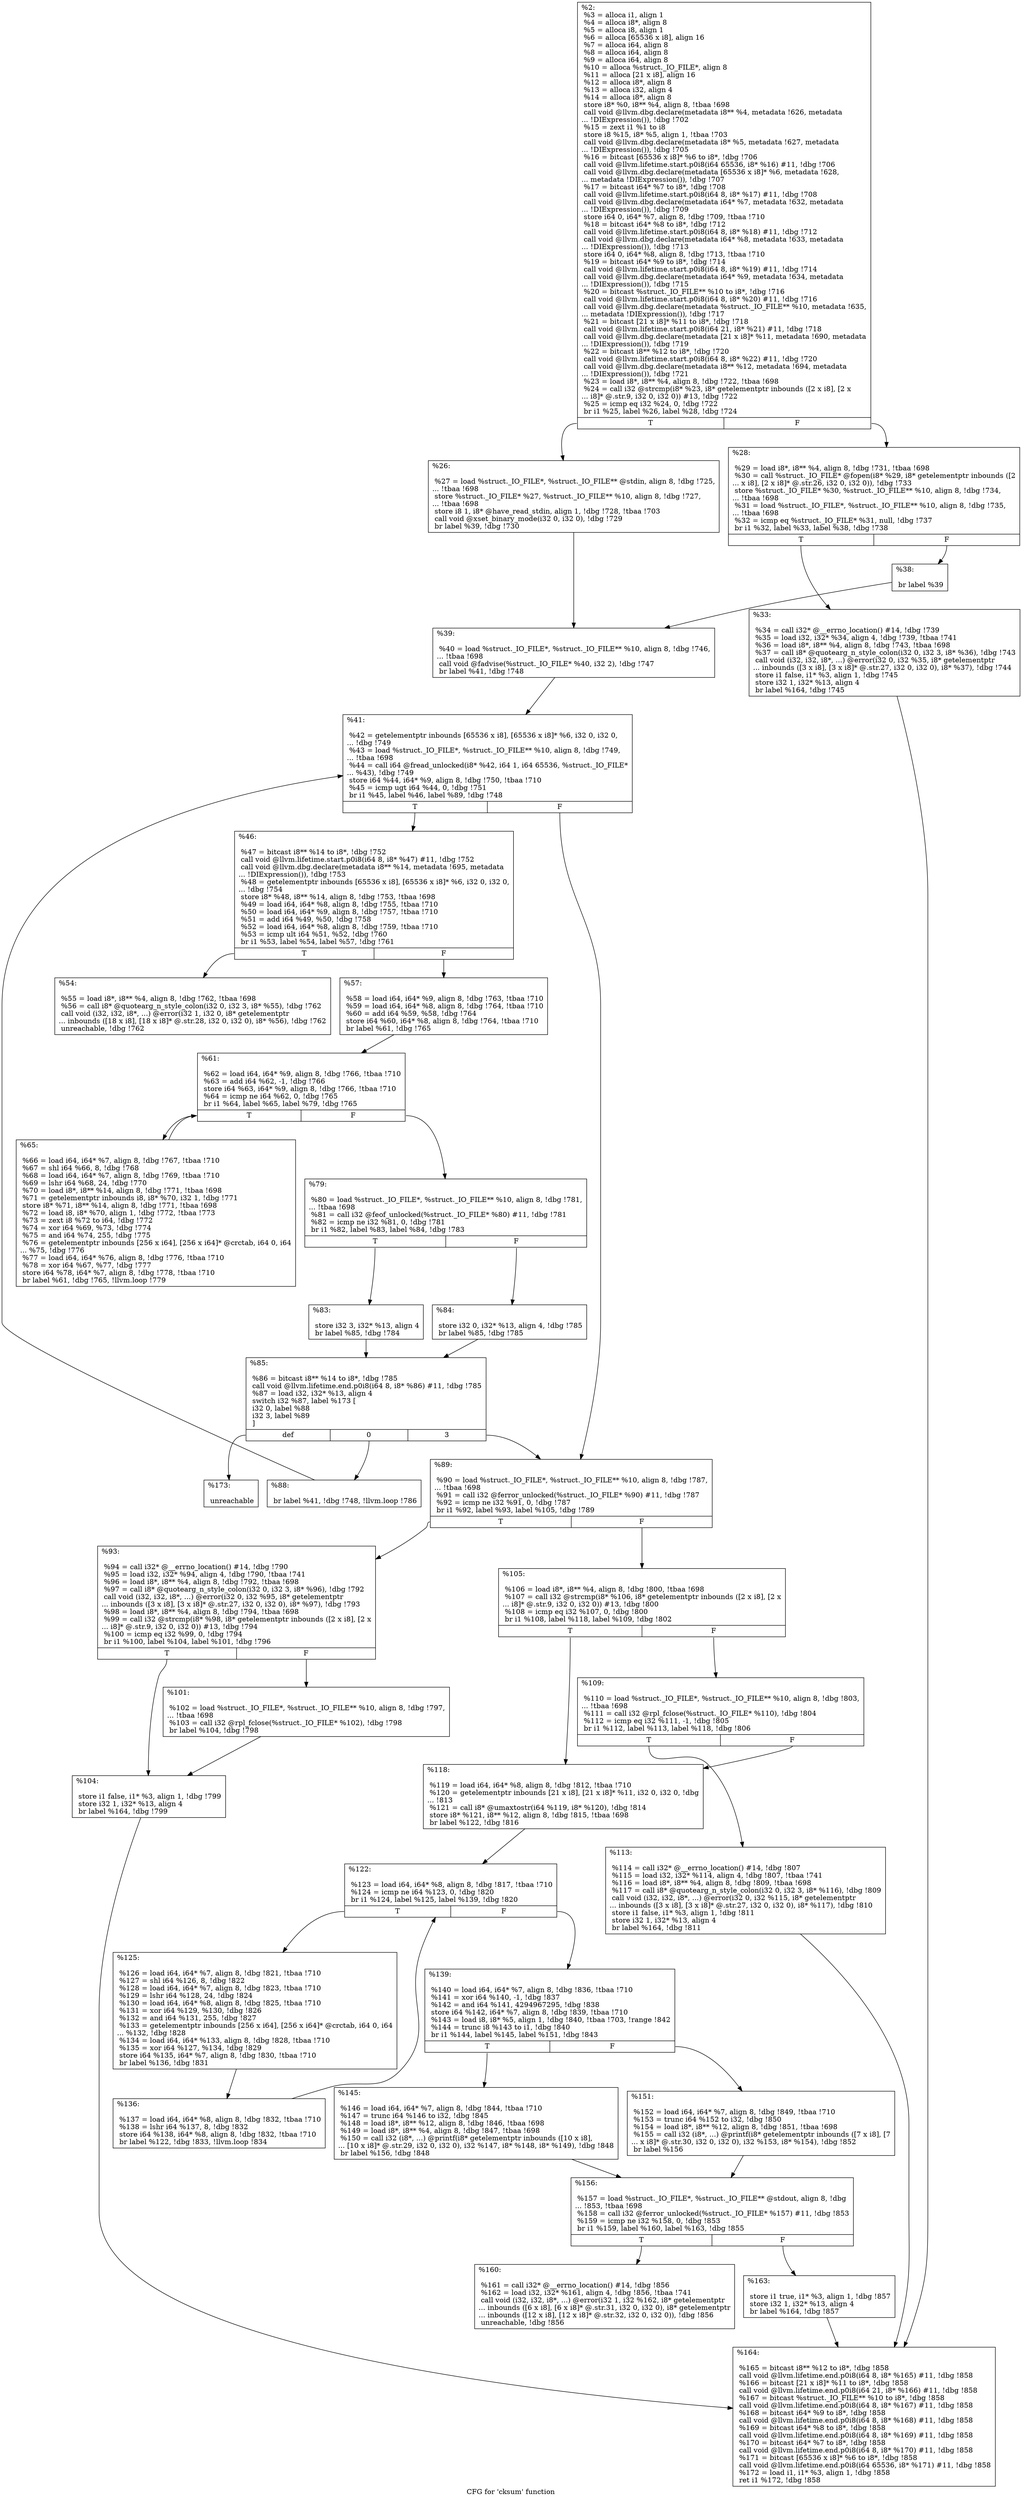 digraph "CFG for 'cksum' function" {
	label="CFG for 'cksum' function";

	Node0x1adf360 [shape=record,label="{%2:\l  %3 = alloca i1, align 1\l  %4 = alloca i8*, align 8\l  %5 = alloca i8, align 1\l  %6 = alloca [65536 x i8], align 16\l  %7 = alloca i64, align 8\l  %8 = alloca i64, align 8\l  %9 = alloca i64, align 8\l  %10 = alloca %struct._IO_FILE*, align 8\l  %11 = alloca [21 x i8], align 16\l  %12 = alloca i8*, align 8\l  %13 = alloca i32, align 4\l  %14 = alloca i8*, align 8\l  store i8* %0, i8** %4, align 8, !tbaa !698\l  call void @llvm.dbg.declare(metadata i8** %4, metadata !626, metadata\l... !DIExpression()), !dbg !702\l  %15 = zext i1 %1 to i8\l  store i8 %15, i8* %5, align 1, !tbaa !703\l  call void @llvm.dbg.declare(metadata i8* %5, metadata !627, metadata\l... !DIExpression()), !dbg !705\l  %16 = bitcast [65536 x i8]* %6 to i8*, !dbg !706\l  call void @llvm.lifetime.start.p0i8(i64 65536, i8* %16) #11, !dbg !706\l  call void @llvm.dbg.declare(metadata [65536 x i8]* %6, metadata !628,\l... metadata !DIExpression()), !dbg !707\l  %17 = bitcast i64* %7 to i8*, !dbg !708\l  call void @llvm.lifetime.start.p0i8(i64 8, i8* %17) #11, !dbg !708\l  call void @llvm.dbg.declare(metadata i64* %7, metadata !632, metadata\l... !DIExpression()), !dbg !709\l  store i64 0, i64* %7, align 8, !dbg !709, !tbaa !710\l  %18 = bitcast i64* %8 to i8*, !dbg !712\l  call void @llvm.lifetime.start.p0i8(i64 8, i8* %18) #11, !dbg !712\l  call void @llvm.dbg.declare(metadata i64* %8, metadata !633, metadata\l... !DIExpression()), !dbg !713\l  store i64 0, i64* %8, align 8, !dbg !713, !tbaa !710\l  %19 = bitcast i64* %9 to i8*, !dbg !714\l  call void @llvm.lifetime.start.p0i8(i64 8, i8* %19) #11, !dbg !714\l  call void @llvm.dbg.declare(metadata i64* %9, metadata !634, metadata\l... !DIExpression()), !dbg !715\l  %20 = bitcast %struct._IO_FILE** %10 to i8*, !dbg !716\l  call void @llvm.lifetime.start.p0i8(i64 8, i8* %20) #11, !dbg !716\l  call void @llvm.dbg.declare(metadata %struct._IO_FILE** %10, metadata !635,\l... metadata !DIExpression()), !dbg !717\l  %21 = bitcast [21 x i8]* %11 to i8*, !dbg !718\l  call void @llvm.lifetime.start.p0i8(i64 21, i8* %21) #11, !dbg !718\l  call void @llvm.dbg.declare(metadata [21 x i8]* %11, metadata !690, metadata\l... !DIExpression()), !dbg !719\l  %22 = bitcast i8** %12 to i8*, !dbg !720\l  call void @llvm.lifetime.start.p0i8(i64 8, i8* %22) #11, !dbg !720\l  call void @llvm.dbg.declare(metadata i8** %12, metadata !694, metadata\l... !DIExpression()), !dbg !721\l  %23 = load i8*, i8** %4, align 8, !dbg !722, !tbaa !698\l  %24 = call i32 @strcmp(i8* %23, i8* getelementptr inbounds ([2 x i8], [2 x\l... i8]* @.str.9, i32 0, i32 0)) #13, !dbg !722\l  %25 = icmp eq i32 %24, 0, !dbg !722\l  br i1 %25, label %26, label %28, !dbg !724\l|{<s0>T|<s1>F}}"];
	Node0x1adf360:s0 -> Node0x1ad7890;
	Node0x1adf360:s1 -> Node0x1ad78e0;
	Node0x1ad7890 [shape=record,label="{%26:\l\l  %27 = load %struct._IO_FILE*, %struct._IO_FILE** @stdin, align 8, !dbg !725,\l... !tbaa !698\l  store %struct._IO_FILE* %27, %struct._IO_FILE** %10, align 8, !dbg !727,\l... !tbaa !698\l  store i8 1, i8* @have_read_stdin, align 1, !dbg !728, !tbaa !703\l  call void @xset_binary_mode(i32 0, i32 0), !dbg !729\l  br label %39, !dbg !730\l}"];
	Node0x1ad7890 -> Node0x1ad79d0;
	Node0x1ad78e0 [shape=record,label="{%28:\l\l  %29 = load i8*, i8** %4, align 8, !dbg !731, !tbaa !698\l  %30 = call %struct._IO_FILE* @fopen(i8* %29, i8* getelementptr inbounds ([2\l... x i8], [2 x i8]* @.str.26, i32 0, i32 0)), !dbg !733\l  store %struct._IO_FILE* %30, %struct._IO_FILE** %10, align 8, !dbg !734,\l... !tbaa !698\l  %31 = load %struct._IO_FILE*, %struct._IO_FILE** %10, align 8, !dbg !735,\l... !tbaa !698\l  %32 = icmp eq %struct._IO_FILE* %31, null, !dbg !737\l  br i1 %32, label %33, label %38, !dbg !738\l|{<s0>T|<s1>F}}"];
	Node0x1ad78e0:s0 -> Node0x1ad7930;
	Node0x1ad78e0:s1 -> Node0x1ad7980;
	Node0x1ad7930 [shape=record,label="{%33:\l\l  %34 = call i32* @__errno_location() #14, !dbg !739\l  %35 = load i32, i32* %34, align 4, !dbg !739, !tbaa !741\l  %36 = load i8*, i8** %4, align 8, !dbg !743, !tbaa !698\l  %37 = call i8* @quotearg_n_style_colon(i32 0, i32 3, i8* %36), !dbg !743\l  call void (i32, i32, i8*, ...) @error(i32 0, i32 %35, i8* getelementptr\l... inbounds ([3 x i8], [3 x i8]* @.str.27, i32 0, i32 0), i8* %37), !dbg !744\l  store i1 false, i1* %3, align 1, !dbg !745\l  store i32 1, i32* %13, align 4\l  br label %164, !dbg !745\l}"];
	Node0x1ad7930 -> Node0x1ad82e0;
	Node0x1ad7980 [shape=record,label="{%38:\l\l  br label %39\l}"];
	Node0x1ad7980 -> Node0x1ad79d0;
	Node0x1ad79d0 [shape=record,label="{%39:\l\l  %40 = load %struct._IO_FILE*, %struct._IO_FILE** %10, align 8, !dbg !746,\l... !tbaa !698\l  call void @fadvise(%struct._IO_FILE* %40, i32 2), !dbg !747\l  br label %41, !dbg !748\l}"];
	Node0x1ad79d0 -> Node0x1ad7a20;
	Node0x1ad7a20 [shape=record,label="{%41:\l\l  %42 = getelementptr inbounds [65536 x i8], [65536 x i8]* %6, i32 0, i32 0,\l... !dbg !749\l  %43 = load %struct._IO_FILE*, %struct._IO_FILE** %10, align 8, !dbg !749,\l... !tbaa !698\l  %44 = call i64 @fread_unlocked(i8* %42, i64 1, i64 65536, %struct._IO_FILE*\l... %43), !dbg !749\l  store i64 %44, i64* %9, align 8, !dbg !750, !tbaa !710\l  %45 = icmp ugt i64 %44, 0, !dbg !751\l  br i1 %45, label %46, label %89, !dbg !748\l|{<s0>T|<s1>F}}"];
	Node0x1ad7a20:s0 -> Node0x1ad7a70;
	Node0x1ad7a20:s1 -> Node0x1ad7d90;
	Node0x1ad7a70 [shape=record,label="{%46:\l\l  %47 = bitcast i8** %14 to i8*, !dbg !752\l  call void @llvm.lifetime.start.p0i8(i64 8, i8* %47) #11, !dbg !752\l  call void @llvm.dbg.declare(metadata i8** %14, metadata !695, metadata\l... !DIExpression()), !dbg !753\l  %48 = getelementptr inbounds [65536 x i8], [65536 x i8]* %6, i32 0, i32 0,\l... !dbg !754\l  store i8* %48, i8** %14, align 8, !dbg !753, !tbaa !698\l  %49 = load i64, i64* %8, align 8, !dbg !755, !tbaa !710\l  %50 = load i64, i64* %9, align 8, !dbg !757, !tbaa !710\l  %51 = add i64 %49, %50, !dbg !758\l  %52 = load i64, i64* %8, align 8, !dbg !759, !tbaa !710\l  %53 = icmp ult i64 %51, %52, !dbg !760\l  br i1 %53, label %54, label %57, !dbg !761\l|{<s0>T|<s1>F}}"];
	Node0x1ad7a70:s0 -> Node0x1ad7ac0;
	Node0x1ad7a70:s1 -> Node0x1ad7b10;
	Node0x1ad7ac0 [shape=record,label="{%54:\l\l  %55 = load i8*, i8** %4, align 8, !dbg !762, !tbaa !698\l  %56 = call i8* @quotearg_n_style_colon(i32 0, i32 3, i8* %55), !dbg !762\l  call void (i32, i32, i8*, ...) @error(i32 1, i32 0, i8* getelementptr\l... inbounds ([18 x i8], [18 x i8]* @.str.28, i32 0, i32 0), i8* %56), !dbg !762\l  unreachable, !dbg !762\l}"];
	Node0x1ad7b10 [shape=record,label="{%57:\l\l  %58 = load i64, i64* %9, align 8, !dbg !763, !tbaa !710\l  %59 = load i64, i64* %8, align 8, !dbg !764, !tbaa !710\l  %60 = add i64 %59, %58, !dbg !764\l  store i64 %60, i64* %8, align 8, !dbg !764, !tbaa !710\l  br label %61, !dbg !765\l}"];
	Node0x1ad7b10 -> Node0x1ad7b60;
	Node0x1ad7b60 [shape=record,label="{%61:\l\l  %62 = load i64, i64* %9, align 8, !dbg !766, !tbaa !710\l  %63 = add i64 %62, -1, !dbg !766\l  store i64 %63, i64* %9, align 8, !dbg !766, !tbaa !710\l  %64 = icmp ne i64 %62, 0, !dbg !765\l  br i1 %64, label %65, label %79, !dbg !765\l|{<s0>T|<s1>F}}"];
	Node0x1ad7b60:s0 -> Node0x1ad7bb0;
	Node0x1ad7b60:s1 -> Node0x1ad7c00;
	Node0x1ad7bb0 [shape=record,label="{%65:\l\l  %66 = load i64, i64* %7, align 8, !dbg !767, !tbaa !710\l  %67 = shl i64 %66, 8, !dbg !768\l  %68 = load i64, i64* %7, align 8, !dbg !769, !tbaa !710\l  %69 = lshr i64 %68, 24, !dbg !770\l  %70 = load i8*, i8** %14, align 8, !dbg !771, !tbaa !698\l  %71 = getelementptr inbounds i8, i8* %70, i32 1, !dbg !771\l  store i8* %71, i8** %14, align 8, !dbg !771, !tbaa !698\l  %72 = load i8, i8* %70, align 1, !dbg !772, !tbaa !773\l  %73 = zext i8 %72 to i64, !dbg !772\l  %74 = xor i64 %69, %73, !dbg !774\l  %75 = and i64 %74, 255, !dbg !775\l  %76 = getelementptr inbounds [256 x i64], [256 x i64]* @crctab, i64 0, i64\l... %75, !dbg !776\l  %77 = load i64, i64* %76, align 8, !dbg !776, !tbaa !710\l  %78 = xor i64 %67, %77, !dbg !777\l  store i64 %78, i64* %7, align 8, !dbg !778, !tbaa !710\l  br label %61, !dbg !765, !llvm.loop !779\l}"];
	Node0x1ad7bb0 -> Node0x1ad7b60;
	Node0x1ad7c00 [shape=record,label="{%79:\l\l  %80 = load %struct._IO_FILE*, %struct._IO_FILE** %10, align 8, !dbg !781,\l... !tbaa !698\l  %81 = call i32 @feof_unlocked(%struct._IO_FILE* %80) #11, !dbg !781\l  %82 = icmp ne i32 %81, 0, !dbg !781\l  br i1 %82, label %83, label %84, !dbg !783\l|{<s0>T|<s1>F}}"];
	Node0x1ad7c00:s0 -> Node0x1ad7c50;
	Node0x1ad7c00:s1 -> Node0x1ad7ca0;
	Node0x1ad7c50 [shape=record,label="{%83:\l\l  store i32 3, i32* %13, align 4\l  br label %85, !dbg !784\l}"];
	Node0x1ad7c50 -> Node0x1ad7cf0;
	Node0x1ad7ca0 [shape=record,label="{%84:\l\l  store i32 0, i32* %13, align 4, !dbg !785\l  br label %85, !dbg !785\l}"];
	Node0x1ad7ca0 -> Node0x1ad7cf0;
	Node0x1ad7cf0 [shape=record,label="{%85:\l\l  %86 = bitcast i8** %14 to i8*, !dbg !785\l  call void @llvm.lifetime.end.p0i8(i64 8, i8* %86) #11, !dbg !785\l  %87 = load i32, i32* %13, align 4\l  switch i32 %87, label %173 [\l    i32 0, label %88\l    i32 3, label %89\l  ]\l|{<s0>def|<s1>0|<s2>3}}"];
	Node0x1ad7cf0:s0 -> Node0x1ad8330;
	Node0x1ad7cf0:s1 -> Node0x1ad7d40;
	Node0x1ad7cf0:s2 -> Node0x1ad7d90;
	Node0x1ad7d40 [shape=record,label="{%88:\l\l  br label %41, !dbg !748, !llvm.loop !786\l}"];
	Node0x1ad7d40 -> Node0x1ad7a20;
	Node0x1ad7d90 [shape=record,label="{%89:\l\l  %90 = load %struct._IO_FILE*, %struct._IO_FILE** %10, align 8, !dbg !787,\l... !tbaa !698\l  %91 = call i32 @ferror_unlocked(%struct._IO_FILE* %90) #11, !dbg !787\l  %92 = icmp ne i32 %91, 0, !dbg !787\l  br i1 %92, label %93, label %105, !dbg !789\l|{<s0>T|<s1>F}}"];
	Node0x1ad7d90:s0 -> Node0x1ad7de0;
	Node0x1ad7d90:s1 -> Node0x1ad7ed0;
	Node0x1ad7de0 [shape=record,label="{%93:\l\l  %94 = call i32* @__errno_location() #14, !dbg !790\l  %95 = load i32, i32* %94, align 4, !dbg !790, !tbaa !741\l  %96 = load i8*, i8** %4, align 8, !dbg !792, !tbaa !698\l  %97 = call i8* @quotearg_n_style_colon(i32 0, i32 3, i8* %96), !dbg !792\l  call void (i32, i32, i8*, ...) @error(i32 0, i32 %95, i8* getelementptr\l... inbounds ([3 x i8], [3 x i8]* @.str.27, i32 0, i32 0), i8* %97), !dbg !793\l  %98 = load i8*, i8** %4, align 8, !dbg !794, !tbaa !698\l  %99 = call i32 @strcmp(i8* %98, i8* getelementptr inbounds ([2 x i8], [2 x\l... i8]* @.str.9, i32 0, i32 0)) #13, !dbg !794\l  %100 = icmp eq i32 %99, 0, !dbg !794\l  br i1 %100, label %104, label %101, !dbg !796\l|{<s0>T|<s1>F}}"];
	Node0x1ad7de0:s0 -> Node0x1ad7e80;
	Node0x1ad7de0:s1 -> Node0x1ad7e30;
	Node0x1ad7e30 [shape=record,label="{%101:\l\l  %102 = load %struct._IO_FILE*, %struct._IO_FILE** %10, align 8, !dbg !797,\l... !tbaa !698\l  %103 = call i32 @rpl_fclose(%struct._IO_FILE* %102), !dbg !798\l  br label %104, !dbg !798\l}"];
	Node0x1ad7e30 -> Node0x1ad7e80;
	Node0x1ad7e80 [shape=record,label="{%104:\l\l  store i1 false, i1* %3, align 1, !dbg !799\l  store i32 1, i32* %13, align 4\l  br label %164, !dbg !799\l}"];
	Node0x1ad7e80 -> Node0x1ad82e0;
	Node0x1ad7ed0 [shape=record,label="{%105:\l\l  %106 = load i8*, i8** %4, align 8, !dbg !800, !tbaa !698\l  %107 = call i32 @strcmp(i8* %106, i8* getelementptr inbounds ([2 x i8], [2 x\l... i8]* @.str.9, i32 0, i32 0)) #13, !dbg !800\l  %108 = icmp eq i32 %107, 0, !dbg !800\l  br i1 %108, label %118, label %109, !dbg !802\l|{<s0>T|<s1>F}}"];
	Node0x1ad7ed0:s0 -> Node0x1ad7fc0;
	Node0x1ad7ed0:s1 -> Node0x1ad7f20;
	Node0x1ad7f20 [shape=record,label="{%109:\l\l  %110 = load %struct._IO_FILE*, %struct._IO_FILE** %10, align 8, !dbg !803,\l... !tbaa !698\l  %111 = call i32 @rpl_fclose(%struct._IO_FILE* %110), !dbg !804\l  %112 = icmp eq i32 %111, -1, !dbg !805\l  br i1 %112, label %113, label %118, !dbg !806\l|{<s0>T|<s1>F}}"];
	Node0x1ad7f20:s0 -> Node0x1ad7f70;
	Node0x1ad7f20:s1 -> Node0x1ad7fc0;
	Node0x1ad7f70 [shape=record,label="{%113:\l\l  %114 = call i32* @__errno_location() #14, !dbg !807\l  %115 = load i32, i32* %114, align 4, !dbg !807, !tbaa !741\l  %116 = load i8*, i8** %4, align 8, !dbg !809, !tbaa !698\l  %117 = call i8* @quotearg_n_style_colon(i32 0, i32 3, i8* %116), !dbg !809\l  call void (i32, i32, i8*, ...) @error(i32 0, i32 %115, i8* getelementptr\l... inbounds ([3 x i8], [3 x i8]* @.str.27, i32 0, i32 0), i8* %117), !dbg !810\l  store i1 false, i1* %3, align 1, !dbg !811\l  store i32 1, i32* %13, align 4\l  br label %164, !dbg !811\l}"];
	Node0x1ad7f70 -> Node0x1ad82e0;
	Node0x1ad7fc0 [shape=record,label="{%118:\l\l  %119 = load i64, i64* %8, align 8, !dbg !812, !tbaa !710\l  %120 = getelementptr inbounds [21 x i8], [21 x i8]* %11, i32 0, i32 0, !dbg\l... !813\l  %121 = call i8* @umaxtostr(i64 %119, i8* %120), !dbg !814\l  store i8* %121, i8** %12, align 8, !dbg !815, !tbaa !698\l  br label %122, !dbg !816\l}"];
	Node0x1ad7fc0 -> Node0x1ad8010;
	Node0x1ad8010 [shape=record,label="{%122:\l\l  %123 = load i64, i64* %8, align 8, !dbg !817, !tbaa !710\l  %124 = icmp ne i64 %123, 0, !dbg !820\l  br i1 %124, label %125, label %139, !dbg !820\l|{<s0>T|<s1>F}}"];
	Node0x1ad8010:s0 -> Node0x1ad8060;
	Node0x1ad8010:s1 -> Node0x1ad8100;
	Node0x1ad8060 [shape=record,label="{%125:\l\l  %126 = load i64, i64* %7, align 8, !dbg !821, !tbaa !710\l  %127 = shl i64 %126, 8, !dbg !822\l  %128 = load i64, i64* %7, align 8, !dbg !823, !tbaa !710\l  %129 = lshr i64 %128, 24, !dbg !824\l  %130 = load i64, i64* %8, align 8, !dbg !825, !tbaa !710\l  %131 = xor i64 %129, %130, !dbg !826\l  %132 = and i64 %131, 255, !dbg !827\l  %133 = getelementptr inbounds [256 x i64], [256 x i64]* @crctab, i64 0, i64\l... %132, !dbg !828\l  %134 = load i64, i64* %133, align 8, !dbg !828, !tbaa !710\l  %135 = xor i64 %127, %134, !dbg !829\l  store i64 %135, i64* %7, align 8, !dbg !830, !tbaa !710\l  br label %136, !dbg !831\l}"];
	Node0x1ad8060 -> Node0x1ad80b0;
	Node0x1ad80b0 [shape=record,label="{%136:\l\l  %137 = load i64, i64* %8, align 8, !dbg !832, !tbaa !710\l  %138 = lshr i64 %137, 8, !dbg !832\l  store i64 %138, i64* %8, align 8, !dbg !832, !tbaa !710\l  br label %122, !dbg !833, !llvm.loop !834\l}"];
	Node0x1ad80b0 -> Node0x1ad8010;
	Node0x1ad8100 [shape=record,label="{%139:\l\l  %140 = load i64, i64* %7, align 8, !dbg !836, !tbaa !710\l  %141 = xor i64 %140, -1, !dbg !837\l  %142 = and i64 %141, 4294967295, !dbg !838\l  store i64 %142, i64* %7, align 8, !dbg !839, !tbaa !710\l  %143 = load i8, i8* %5, align 1, !dbg !840, !tbaa !703, !range !842\l  %144 = trunc i8 %143 to i1, !dbg !840\l  br i1 %144, label %145, label %151, !dbg !843\l|{<s0>T|<s1>F}}"];
	Node0x1ad8100:s0 -> Node0x1ad8150;
	Node0x1ad8100:s1 -> Node0x1ad81a0;
	Node0x1ad8150 [shape=record,label="{%145:\l\l  %146 = load i64, i64* %7, align 8, !dbg !844, !tbaa !710\l  %147 = trunc i64 %146 to i32, !dbg !845\l  %148 = load i8*, i8** %12, align 8, !dbg !846, !tbaa !698\l  %149 = load i8*, i8** %4, align 8, !dbg !847, !tbaa !698\l  %150 = call i32 (i8*, ...) @printf(i8* getelementptr inbounds ([10 x i8],\l... [10 x i8]* @.str.29, i32 0, i32 0), i32 %147, i8* %148, i8* %149), !dbg !848\l  br label %156, !dbg !848\l}"];
	Node0x1ad8150 -> Node0x1ad81f0;
	Node0x1ad81a0 [shape=record,label="{%151:\l\l  %152 = load i64, i64* %7, align 8, !dbg !849, !tbaa !710\l  %153 = trunc i64 %152 to i32, !dbg !850\l  %154 = load i8*, i8** %12, align 8, !dbg !851, !tbaa !698\l  %155 = call i32 (i8*, ...) @printf(i8* getelementptr inbounds ([7 x i8], [7\l... x i8]* @.str.30, i32 0, i32 0), i32 %153, i8* %154), !dbg !852\l  br label %156\l}"];
	Node0x1ad81a0 -> Node0x1ad81f0;
	Node0x1ad81f0 [shape=record,label="{%156:\l\l  %157 = load %struct._IO_FILE*, %struct._IO_FILE** @stdout, align 8, !dbg\l... !853, !tbaa !698\l  %158 = call i32 @ferror_unlocked(%struct._IO_FILE* %157) #11, !dbg !853\l  %159 = icmp ne i32 %158, 0, !dbg !853\l  br i1 %159, label %160, label %163, !dbg !855\l|{<s0>T|<s1>F}}"];
	Node0x1ad81f0:s0 -> Node0x1ad8240;
	Node0x1ad81f0:s1 -> Node0x1ad8290;
	Node0x1ad8240 [shape=record,label="{%160:\l\l  %161 = call i32* @__errno_location() #14, !dbg !856\l  %162 = load i32, i32* %161, align 4, !dbg !856, !tbaa !741\l  call void (i32, i32, i8*, ...) @error(i32 1, i32 %162, i8* getelementptr\l... inbounds ([6 x i8], [6 x i8]* @.str.31, i32 0, i32 0), i8* getelementptr\l... inbounds ([12 x i8], [12 x i8]* @.str.32, i32 0, i32 0)), !dbg !856\l  unreachable, !dbg !856\l}"];
	Node0x1ad8290 [shape=record,label="{%163:\l\l  store i1 true, i1* %3, align 1, !dbg !857\l  store i32 1, i32* %13, align 4\l  br label %164, !dbg !857\l}"];
	Node0x1ad8290 -> Node0x1ad82e0;
	Node0x1ad82e0 [shape=record,label="{%164:\l\l  %165 = bitcast i8** %12 to i8*, !dbg !858\l  call void @llvm.lifetime.end.p0i8(i64 8, i8* %165) #11, !dbg !858\l  %166 = bitcast [21 x i8]* %11 to i8*, !dbg !858\l  call void @llvm.lifetime.end.p0i8(i64 21, i8* %166) #11, !dbg !858\l  %167 = bitcast %struct._IO_FILE** %10 to i8*, !dbg !858\l  call void @llvm.lifetime.end.p0i8(i64 8, i8* %167) #11, !dbg !858\l  %168 = bitcast i64* %9 to i8*, !dbg !858\l  call void @llvm.lifetime.end.p0i8(i64 8, i8* %168) #11, !dbg !858\l  %169 = bitcast i64* %8 to i8*, !dbg !858\l  call void @llvm.lifetime.end.p0i8(i64 8, i8* %169) #11, !dbg !858\l  %170 = bitcast i64* %7 to i8*, !dbg !858\l  call void @llvm.lifetime.end.p0i8(i64 8, i8* %170) #11, !dbg !858\l  %171 = bitcast [65536 x i8]* %6 to i8*, !dbg !858\l  call void @llvm.lifetime.end.p0i8(i64 65536, i8* %171) #11, !dbg !858\l  %172 = load i1, i1* %3, align 1, !dbg !858\l  ret i1 %172, !dbg !858\l}"];
	Node0x1ad8330 [shape=record,label="{%173:\l\l  unreachable\l}"];
}
